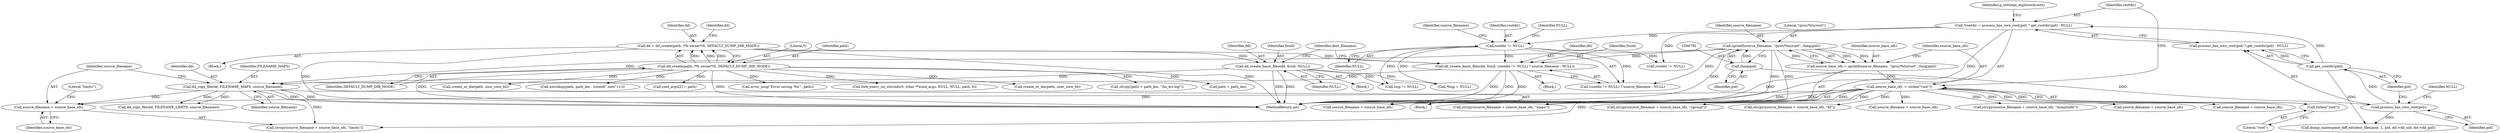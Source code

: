 digraph "0_abrt_3c1b60cfa62d39e5fff5a53a5bc53dae189e740e@pointer" {
"1000851" [label="(Call,source_filename + source_base_ofs)"];
"1000846" [label="(Call,dd_copy_file(dd, FILENAME_MAPS, source_filename))"];
"1000810" [label="(Call,dd_create_basic_files(dd, fsuid, (rootdir != NULL) ? source_filename : NULL))"];
"1000775" [label="(Call,dd = dd_create(path, /*fs owner*/0, DEFAULT_DUMP_DIR_MODE))"];
"1000777" [label="(Call,dd_create(path, /*fs owner*/0, DEFAULT_DUMP_DIR_MODE))"];
"1000788" [label="(Call,sprintf(source_filename, \"/proc/%lu/root\", (long)pid))"];
"1000791" [label="(Call,(long)pid)"];
"1000814" [label="(Call,rootdir != NULL)"];
"1000799" [label="(Call,*rootdir = process_has_own_root(pid) ? get_rootdir(pid) : NULL)"];
"1000804" [label="(Call,get_rootdir(pid))"];
"1000802" [label="(Call,process_has_own_root(pid))"];
"1000821" [label="(Call,dd_create_basic_files(dd, fsuid, NULL))"];
"1000794" [label="(Call,source_base_ofs -= strlen(\"root\"))"];
"1000796" [label="(Call,strlen(\"root\"))"];
"1000786" [label="(Call,source_base_ofs = sprintf(source_filename, \"/proc/%lu/root\", (long)pid))"];
"1000818" [label="(Identifier,NULL)"];
"1000813" [label="(Call,(rootdir != NULL) ? source_filename : NULL)"];
"1000789" [label="(Identifier,source_filename)"];
"1001244" [label="(Call,create_or_die(path, user_core_fd))"];
"1000848" [label="(Identifier,FILENAME_MAPS)"];
"1001311" [label="(Call,cmd_args[2] = path)"];
"1000817" [label="(Identifier,source_filename)"];
"1000868" [label="(Call,strcpy(source_filename + source_base_ofs, \"mountinfo\"))"];
"1000823" [label="(Identifier,fsuid)"];
"1000795" [label="(Identifier,source_base_ofs)"];
"1000779" [label="(Literal,0)"];
"1000786" [label="(Call,source_base_ofs = sprintf(source_filename, \"/proc/%lu/root\", (long)pid))"];
"1000881" [label="(Call,source_filename + source_base_ofs)"];
"1001352" [label="(Call,xstrndup(path, path_len - (sizeof(\".new\")-1)))"];
"1000800" [label="(Identifier,rootdir)"];
"1000810" [label="(Call,dd_create_basic_files(dd, fsuid, (rootdir != NULL) ? source_filename : NULL))"];
"1000150" [label="(Block,)"];
"1000824" [label="(Identifier,NULL)"];
"1000814" [label="(Call,rootdir != NULL)"];
"1001136" [label="(Call,error_msg(\"Error saving '%s'\", path))"];
"1000783" [label="(Block,)"];
"1000797" [label="(Literal,\"root\")"];
"1000816" [label="(Identifier,NULL)"];
"1000822" [label="(Identifier,dd)"];
"1000860" [label="(Call,source_filename + source_base_ofs)"];
"1000775" [label="(Call,dd = dd_create(path, /*fs owner*/0, DEFAULT_DUMP_DIR_MODE))"];
"1000919" [label="(Call,tmp != NULL)"];
"1000851" [label="(Call,source_filename + source_base_ofs)"];
"1000855" [label="(Call,dd_copy_file(dd, FILENAME_LIMITS, source_filename))"];
"1001334" [label="(Call,fork_execv_on_steroids(0, (char **)cmd_args, NULL, NULL, path, 0))"];
"1000790" [label="(Literal,\"/proc/%lu/root\")"];
"1000815" [label="(Identifier,rootdir)"];
"1000791" [label="(Call,(long)pid)"];
"1000897" [label="(Call,dump_namespace_diff_ext(dest_filename, 1, pid, dd->dd_uid, dd->dd_gid))"];
"1001447" [label="(MethodReturn,int)"];
"1000799" [label="(Call,*rootdir = process_has_own_root(pid) ? get_rootdir(pid) : NULL)"];
"1000806" [label="(Identifier,NULL)"];
"1000859" [label="(Call,strcpy(source_filename + source_base_ofs, \"cgroup\"))"];
"1000842" [label="(Call,source_filename + source_base_ofs)"];
"1000804" [label="(Call,get_rootdir(pid))"];
"1000796" [label="(Call,strlen(\"root\"))"];
"1000787" [label="(Identifier,source_base_ofs)"];
"1000777" [label="(Call,dd_create(path, /*fs owner*/0, DEFAULT_DUMP_DIR_MODE))"];
"1000776" [label="(Identifier,dd)"];
"1000850" [label="(Call,strcpy(source_filename + source_base_ofs, \"limits\"))"];
"1000880" [label="(Call,strcpy(source_filename + source_base_ofs, \"fd\"))"];
"1000827" [label="(Identifier,dest_filename)"];
"1000782" [label="(Identifier,dd)"];
"1000853" [label="(Identifier,source_base_ofs)"];
"1000841" [label="(Call,strcpy(source_filename + source_base_ofs, \"maps\"))"];
"1001150" [label="(Call,create_or_die(path, user_core_fd))"];
"1000808" [label="(Identifier,g_settings_explorechroots)"];
"1000805" [label="(Identifier,pid)"];
"1000869" [label="(Call,source_filename + source_base_ofs)"];
"1000846" [label="(Call,dd_copy_file(dd, FILENAME_MAPS, source_filename))"];
"1001236" [label="(Call,strcpy(path + path_len, \"/hs_err.log\"))"];
"1000794" [label="(Call,source_base_ofs -= strlen(\"root\"))"];
"1000849" [label="(Identifier,source_filename)"];
"1000803" [label="(Identifier,pid)"];
"1000778" [label="(Identifier,path)"];
"1000812" [label="(Identifier,fsuid)"];
"1001237" [label="(Call,path + path_len)"];
"1000910" [label="(Call,*tmp = NULL)"];
"1000788" [label="(Call,sprintf(source_filename, \"/proc/%lu/root\", (long)pid))"];
"1000811" [label="(Identifier,dd)"];
"1000952" [label="(Call,rootdir != NULL)"];
"1000793" [label="(Identifier,pid)"];
"1000821" [label="(Call,dd_create_basic_files(dd, fsuid, NULL))"];
"1000854" [label="(Literal,\"limits\")"];
"1000809" [label="(Block,)"];
"1000820" [label="(Block,)"];
"1000780" [label="(Identifier,DEFAULT_DUMP_DIR_MODE)"];
"1000852" [label="(Identifier,source_filename)"];
"1000847" [label="(Identifier,dd)"];
"1000801" [label="(Call,process_has_own_root(pid) ? get_rootdir(pid) : NULL)"];
"1000802" [label="(Call,process_has_own_root(pid))"];
"1000851" -> "1000850"  [label="AST: "];
"1000851" -> "1000853"  [label="CFG: "];
"1000852" -> "1000851"  [label="AST: "];
"1000853" -> "1000851"  [label="AST: "];
"1000854" -> "1000851"  [label="CFG: "];
"1000846" -> "1000851"  [label="DDG: "];
"1000794" -> "1000851"  [label="DDG: "];
"1000846" -> "1000783"  [label="AST: "];
"1000846" -> "1000849"  [label="CFG: "];
"1000847" -> "1000846"  [label="AST: "];
"1000848" -> "1000846"  [label="AST: "];
"1000849" -> "1000846"  [label="AST: "];
"1000852" -> "1000846"  [label="CFG: "];
"1000846" -> "1001447"  [label="DDG: "];
"1000846" -> "1001447"  [label="DDG: "];
"1000810" -> "1000846"  [label="DDG: "];
"1000821" -> "1000846"  [label="DDG: "];
"1000788" -> "1000846"  [label="DDG: "];
"1000846" -> "1000850"  [label="DDG: "];
"1000846" -> "1000855"  [label="DDG: "];
"1000846" -> "1000855"  [label="DDG: "];
"1000810" -> "1000809"  [label="AST: "];
"1000810" -> "1000813"  [label="CFG: "];
"1000811" -> "1000810"  [label="AST: "];
"1000812" -> "1000810"  [label="AST: "];
"1000813" -> "1000810"  [label="AST: "];
"1000827" -> "1000810"  [label="CFG: "];
"1000810" -> "1001447"  [label="DDG: "];
"1000810" -> "1001447"  [label="DDG: "];
"1000810" -> "1001447"  [label="DDG: "];
"1000775" -> "1000810"  [label="DDG: "];
"1000788" -> "1000810"  [label="DDG: "];
"1000814" -> "1000810"  [label="DDG: "];
"1000775" -> "1000150"  [label="AST: "];
"1000775" -> "1000777"  [label="CFG: "];
"1000776" -> "1000775"  [label="AST: "];
"1000777" -> "1000775"  [label="AST: "];
"1000782" -> "1000775"  [label="CFG: "];
"1000775" -> "1001447"  [label="DDG: "];
"1000775" -> "1001447"  [label="DDG: "];
"1000777" -> "1000775"  [label="DDG: "];
"1000777" -> "1000775"  [label="DDG: "];
"1000777" -> "1000775"  [label="DDG: "];
"1000775" -> "1000821"  [label="DDG: "];
"1000777" -> "1000780"  [label="CFG: "];
"1000778" -> "1000777"  [label="AST: "];
"1000779" -> "1000777"  [label="AST: "];
"1000780" -> "1000777"  [label="AST: "];
"1000777" -> "1001447"  [label="DDG: "];
"1000777" -> "1001447"  [label="DDG: "];
"1000777" -> "1001136"  [label="DDG: "];
"1000777" -> "1001150"  [label="DDG: "];
"1000777" -> "1001236"  [label="DDG: "];
"1000777" -> "1001237"  [label="DDG: "];
"1000777" -> "1001244"  [label="DDG: "];
"1000777" -> "1001311"  [label="DDG: "];
"1000777" -> "1001334"  [label="DDG: "];
"1000777" -> "1001352"  [label="DDG: "];
"1000788" -> "1000786"  [label="AST: "];
"1000788" -> "1000791"  [label="CFG: "];
"1000789" -> "1000788"  [label="AST: "];
"1000790" -> "1000788"  [label="AST: "];
"1000791" -> "1000788"  [label="AST: "];
"1000786" -> "1000788"  [label="CFG: "];
"1000788" -> "1001447"  [label="DDG: "];
"1000788" -> "1000786"  [label="DDG: "];
"1000788" -> "1000786"  [label="DDG: "];
"1000788" -> "1000786"  [label="DDG: "];
"1000791" -> "1000788"  [label="DDG: "];
"1000788" -> "1000813"  [label="DDG: "];
"1000788" -> "1000841"  [label="DDG: "];
"1000788" -> "1000842"  [label="DDG: "];
"1000791" -> "1000793"  [label="CFG: "];
"1000792" -> "1000791"  [label="AST: "];
"1000793" -> "1000791"  [label="AST: "];
"1000791" -> "1000802"  [label="DDG: "];
"1000814" -> "1000813"  [label="AST: "];
"1000814" -> "1000816"  [label="CFG: "];
"1000815" -> "1000814"  [label="AST: "];
"1000816" -> "1000814"  [label="AST: "];
"1000817" -> "1000814"  [label="CFG: "];
"1000818" -> "1000814"  [label="CFG: "];
"1000799" -> "1000814"  [label="DDG: "];
"1000814" -> "1000813"  [label="DDG: "];
"1000814" -> "1000910"  [label="DDG: "];
"1000814" -> "1000919"  [label="DDG: "];
"1000814" -> "1000952"  [label="DDG: "];
"1000799" -> "1000783"  [label="AST: "];
"1000799" -> "1000801"  [label="CFG: "];
"1000800" -> "1000799"  [label="AST: "];
"1000801" -> "1000799"  [label="AST: "];
"1000808" -> "1000799"  [label="CFG: "];
"1000799" -> "1001447"  [label="DDG: "];
"1000804" -> "1000799"  [label="DDG: "];
"1000799" -> "1000952"  [label="DDG: "];
"1000804" -> "1000801"  [label="AST: "];
"1000804" -> "1000805"  [label="CFG: "];
"1000805" -> "1000804"  [label="AST: "];
"1000801" -> "1000804"  [label="CFG: "];
"1000804" -> "1000801"  [label="DDG: "];
"1000802" -> "1000804"  [label="DDG: "];
"1000804" -> "1000897"  [label="DDG: "];
"1000802" -> "1000801"  [label="AST: "];
"1000802" -> "1000803"  [label="CFG: "];
"1000803" -> "1000802"  [label="AST: "];
"1000805" -> "1000802"  [label="CFG: "];
"1000806" -> "1000802"  [label="CFG: "];
"1000802" -> "1000897"  [label="DDG: "];
"1000821" -> "1000820"  [label="AST: "];
"1000821" -> "1000824"  [label="CFG: "];
"1000822" -> "1000821"  [label="AST: "];
"1000823" -> "1000821"  [label="AST: "];
"1000824" -> "1000821"  [label="AST: "];
"1000827" -> "1000821"  [label="CFG: "];
"1000821" -> "1001447"  [label="DDG: "];
"1000821" -> "1001447"  [label="DDG: "];
"1000821" -> "1000910"  [label="DDG: "];
"1000821" -> "1000919"  [label="DDG: "];
"1000794" -> "1000783"  [label="AST: "];
"1000794" -> "1000796"  [label="CFG: "];
"1000795" -> "1000794"  [label="AST: "];
"1000796" -> "1000794"  [label="AST: "];
"1000800" -> "1000794"  [label="CFG: "];
"1000794" -> "1001447"  [label="DDG: "];
"1000796" -> "1000794"  [label="DDG: "];
"1000786" -> "1000794"  [label="DDG: "];
"1000794" -> "1000841"  [label="DDG: "];
"1000794" -> "1000842"  [label="DDG: "];
"1000794" -> "1000850"  [label="DDG: "];
"1000794" -> "1000859"  [label="DDG: "];
"1000794" -> "1000860"  [label="DDG: "];
"1000794" -> "1000868"  [label="DDG: "];
"1000794" -> "1000869"  [label="DDG: "];
"1000794" -> "1000880"  [label="DDG: "];
"1000794" -> "1000881"  [label="DDG: "];
"1000796" -> "1000797"  [label="CFG: "];
"1000797" -> "1000796"  [label="AST: "];
"1000786" -> "1000783"  [label="AST: "];
"1000787" -> "1000786"  [label="AST: "];
"1000795" -> "1000786"  [label="CFG: "];
"1000786" -> "1001447"  [label="DDG: "];
}

